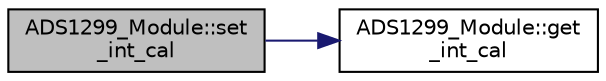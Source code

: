 digraph "ADS1299_Module::set_int_cal"
{
 // LATEX_PDF_SIZE
  edge [fontname="Helvetica",fontsize="10",labelfontname="Helvetica",labelfontsize="10"];
  node [fontname="Helvetica",fontsize="10",shape=record];
  rankdir="LR";
  Node1 [label="ADS1299_Module::set\l_int_cal",height=0.2,width=0.4,color="black", fillcolor="grey75", style="filled", fontcolor="black",tooltip="Sets whether the test signal is sourced internally or externally."];
  Node1 -> Node2 [color="midnightblue",fontsize="10",style="solid",fontname="Helvetica"];
  Node2 [label="ADS1299_Module::get\l_int_cal",height=0.2,width=0.4,color="black", fillcolor="white", style="filled",URL="$class_a_d_s1299___module.html#a07fe7612fda7f2b1343fd80d919c62f7",tooltip="Gets whether the test signal is sourced internally or externally."];
}
